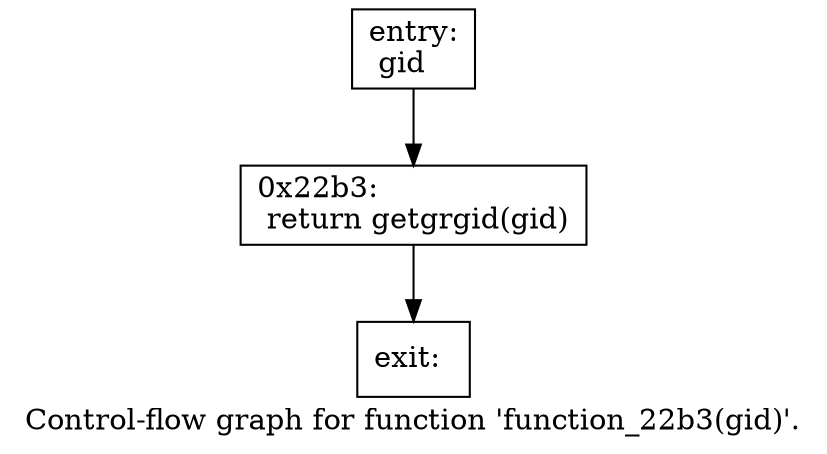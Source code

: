 digraph "Control-flow graph for function 'function_22b3(gid)'." {
  label="Control-flow graph for function 'function_22b3(gid)'.";
  node [shape=record];

  Node07C7E0F8 [label="{entry:\l  gid\l}"];
  Node07C7E0F8 -> Node07C7E2F0;
  Node07C7E2F0 [label="{0x22b3:\l  return getgrgid(gid)\l}"];
  Node07C7E2F0 -> Node07C7DE70;
  Node07C7DE70 [label="{exit:\l}"];

}
